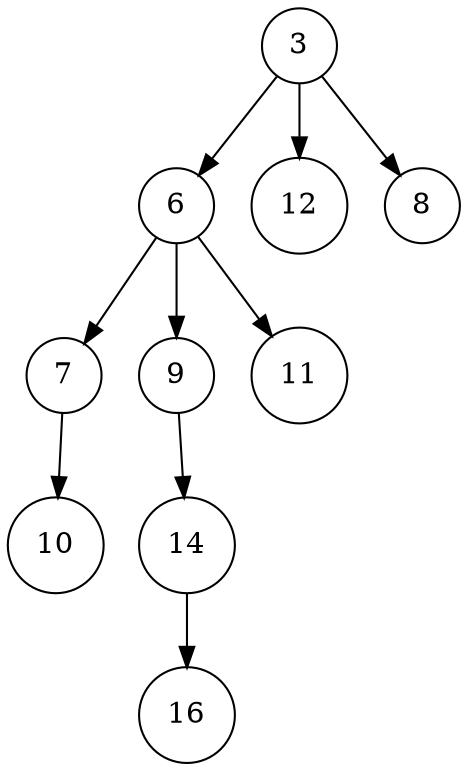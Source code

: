 digraph G{
	margin="0"
	node[shape=circle]
	t3[label="3"];
	t36[label="6"];
	t367[label="7"];
	t36710[label="10"];
	t367->t36710;
	t369[label="9"];
	t36914[label="14"];
	t3691416[label="16"];
	t36914->t3691416;
	t369->t36914;
	t3611[label="11"];
	{rank=same t367->t369->t3611[style=invis]}
	t36->t367;
	t36->t369;
	t36->t3611;
	t312[label="12"];
	t38[label="8"];
	{rank=same t36->t312->t38[style=invis]}
	t3->t36;
	t3->t312;
	t3->t38;
}